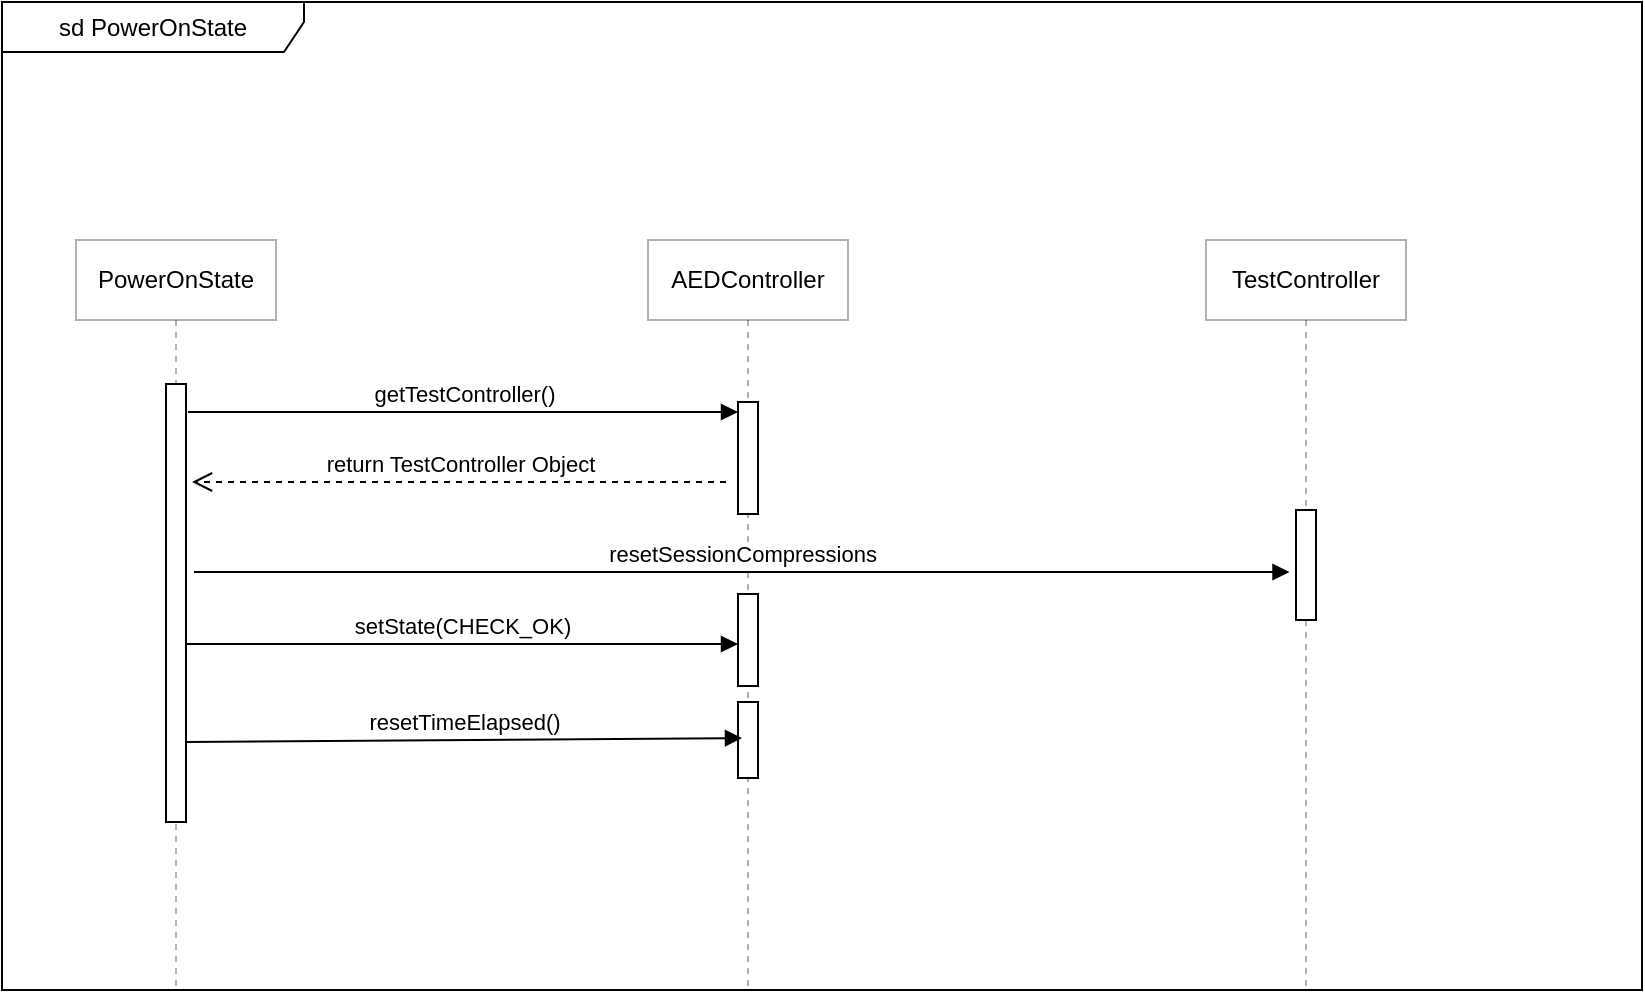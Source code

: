 <mxfile version="22.1.2" type="device">
  <diagram name="Page-1" id="hljYgnFNEkTDQgMdFpnJ">
    <mxGraphModel dx="-3813" dy="1377" grid="0" gridSize="10" guides="1" tooltips="1" connect="1" arrows="1" fold="1" page="0" pageScale="1" pageWidth="850" pageHeight="1100" math="0" shadow="0">
      <root>
        <mxCell id="0" />
        <mxCell id="1" parent="0" />
        <mxCell id="8WLmocq-ZB0kUsePEXR4-1" value="PowerOnState" style="shape=umlLifeline;perimeter=lifelinePerimeter;whiteSpace=wrap;html=1;container=1;dropTarget=0;collapsible=0;recursiveResize=0;outlineConnect=0;portConstraint=eastwest;newEdgeStyle={&quot;curved&quot;:0,&quot;rounded&quot;:0};opacity=30;" vertex="1" parent="1">
          <mxGeometry x="4865" y="-663" width="100" height="375" as="geometry" />
        </mxCell>
        <mxCell id="8WLmocq-ZB0kUsePEXR4-2" value="" style="html=1;points=[[0,0,0,0,5],[0,1,0,0,-5],[1,0,0,0,5],[1,1,0,0,-5]];perimeter=orthogonalPerimeter;outlineConnect=0;targetShapes=umlLifeline;portConstraint=eastwest;newEdgeStyle={&quot;curved&quot;:0,&quot;rounded&quot;:0};" vertex="1" parent="8WLmocq-ZB0kUsePEXR4-1">
          <mxGeometry x="45" y="72" width="10" height="219" as="geometry" />
        </mxCell>
        <mxCell id="8WLmocq-ZB0kUsePEXR4-3" value="AEDController" style="shape=umlLifeline;perimeter=lifelinePerimeter;whiteSpace=wrap;html=1;container=1;dropTarget=0;collapsible=0;recursiveResize=0;outlineConnect=0;portConstraint=eastwest;newEdgeStyle={&quot;curved&quot;:0,&quot;rounded&quot;:0};opacity=30;" vertex="1" parent="1">
          <mxGeometry x="5151" y="-663" width="100" height="376" as="geometry" />
        </mxCell>
        <mxCell id="8WLmocq-ZB0kUsePEXR4-4" value="" style="html=1;points=[[0,0,0,0,5],[0,1,0,0,-5],[1,0,0,0,5],[1,1,0,0,-5]];perimeter=orthogonalPerimeter;outlineConnect=0;targetShapes=umlLifeline;portConstraint=eastwest;newEdgeStyle={&quot;curved&quot;:0,&quot;rounded&quot;:0};" vertex="1" parent="8WLmocq-ZB0kUsePEXR4-3">
          <mxGeometry x="45" y="81" width="10" height="56" as="geometry" />
        </mxCell>
        <mxCell id="8WLmocq-ZB0kUsePEXR4-5" value="" style="html=1;points=[[0,0,0,0,5],[0,1,0,0,-5],[1,0,0,0,5],[1,1,0,0,-5]];perimeter=orthogonalPerimeter;outlineConnect=0;targetShapes=umlLifeline;portConstraint=eastwest;newEdgeStyle={&quot;curved&quot;:0,&quot;rounded&quot;:0};" vertex="1" parent="8WLmocq-ZB0kUsePEXR4-3">
          <mxGeometry x="45" y="177" width="10" height="46" as="geometry" />
        </mxCell>
        <mxCell id="8WLmocq-ZB0kUsePEXR4-6" value="" style="html=1;points=[[0,0,0,0,5],[0,1,0,0,-5],[1,0,0,0,5],[1,1,0,0,-5]];perimeter=orthogonalPerimeter;outlineConnect=0;targetShapes=umlLifeline;portConstraint=eastwest;newEdgeStyle={&quot;curved&quot;:0,&quot;rounded&quot;:0};" vertex="1" parent="8WLmocq-ZB0kUsePEXR4-3">
          <mxGeometry x="45" y="231" width="10" height="38" as="geometry" />
        </mxCell>
        <mxCell id="8WLmocq-ZB0kUsePEXR4-7" value="TestController" style="shape=umlLifeline;perimeter=lifelinePerimeter;whiteSpace=wrap;html=1;container=1;dropTarget=0;collapsible=0;recursiveResize=0;outlineConnect=0;portConstraint=eastwest;newEdgeStyle={&quot;curved&quot;:0,&quot;rounded&quot;:0};opacity=30;" vertex="1" parent="1">
          <mxGeometry x="5430" y="-663" width="100" height="376" as="geometry" />
        </mxCell>
        <mxCell id="8WLmocq-ZB0kUsePEXR4-8" value="" style="html=1;points=[[0,0,0,0,5],[0,1,0,0,-5],[1,0,0,0,5],[1,1,0,0,-5]];perimeter=orthogonalPerimeter;outlineConnect=0;targetShapes=umlLifeline;portConstraint=eastwest;newEdgeStyle={&quot;curved&quot;:0,&quot;rounded&quot;:0};" vertex="1" parent="8WLmocq-ZB0kUsePEXR4-7">
          <mxGeometry x="45" y="135" width="10" height="55" as="geometry" />
        </mxCell>
        <mxCell id="8WLmocq-ZB0kUsePEXR4-9" value="getTestController()" style="html=1;verticalAlign=bottom;endArrow=block;curved=0;rounded=0;entryX=0;entryY=0;entryDx=0;entryDy=5;" edge="1" parent="1" target="8WLmocq-ZB0kUsePEXR4-4">
          <mxGeometry relative="1" as="geometry">
            <mxPoint x="4921" y="-577" as="sourcePoint" />
          </mxGeometry>
        </mxCell>
        <mxCell id="8WLmocq-ZB0kUsePEXR4-10" value="return TestController Object" style="html=1;verticalAlign=bottom;endArrow=open;dashed=1;endSize=8;curved=0;rounded=0;" edge="1" parent="1">
          <mxGeometry relative="1" as="geometry">
            <mxPoint x="4923" y="-542" as="targetPoint" />
            <mxPoint x="5190" y="-542" as="sourcePoint" />
          </mxGeometry>
        </mxCell>
        <mxCell id="8WLmocq-ZB0kUsePEXR4-11" value="resetSessionCompressions" style="html=1;verticalAlign=bottom;endArrow=block;curved=0;rounded=0;" edge="1" parent="1">
          <mxGeometry width="80" relative="1" as="geometry">
            <mxPoint x="4924" y="-497" as="sourcePoint" />
            <mxPoint x="5471.75" y="-497" as="targetPoint" />
          </mxGeometry>
        </mxCell>
        <mxCell id="8WLmocq-ZB0kUsePEXR4-12" value="setState(CHECK_OK)" style="html=1;verticalAlign=bottom;endArrow=block;curved=0;rounded=0;" edge="1" parent="1">
          <mxGeometry width="80" relative="1" as="geometry">
            <mxPoint x="4920" y="-461" as="sourcePoint" />
            <mxPoint x="5196" y="-461" as="targetPoint" />
          </mxGeometry>
        </mxCell>
        <mxCell id="8WLmocq-ZB0kUsePEXR4-13" value="resetTimeElapsed()" style="html=1;verticalAlign=bottom;endArrow=block;curved=0;rounded=0;entryX=0.2;entryY=0.474;entryDx=0;entryDy=0;entryPerimeter=0;" edge="1" parent="1" target="8WLmocq-ZB0kUsePEXR4-6">
          <mxGeometry width="80" relative="1" as="geometry">
            <mxPoint x="4920" y="-412" as="sourcePoint" />
            <mxPoint x="5191" y="-410" as="targetPoint" />
          </mxGeometry>
        </mxCell>
        <mxCell id="8WLmocq-ZB0kUsePEXR4-14" value="sd PowerOnState" style="shape=umlFrame;whiteSpace=wrap;html=1;pointerEvents=0;width=151;height=25;" vertex="1" parent="1">
          <mxGeometry x="4828" y="-782" width="820" height="494" as="geometry" />
        </mxCell>
      </root>
    </mxGraphModel>
  </diagram>
</mxfile>
